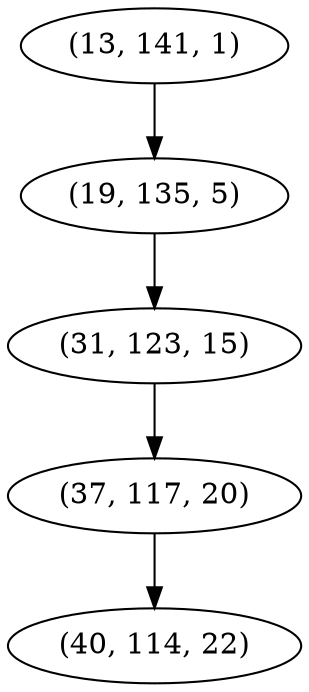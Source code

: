 digraph tree {
    "(13, 141, 1)";
    "(19, 135, 5)";
    "(31, 123, 15)";
    "(37, 117, 20)";
    "(40, 114, 22)";
    "(13, 141, 1)" -> "(19, 135, 5)";
    "(19, 135, 5)" -> "(31, 123, 15)";
    "(31, 123, 15)" -> "(37, 117, 20)";
    "(37, 117, 20)" -> "(40, 114, 22)";
}
